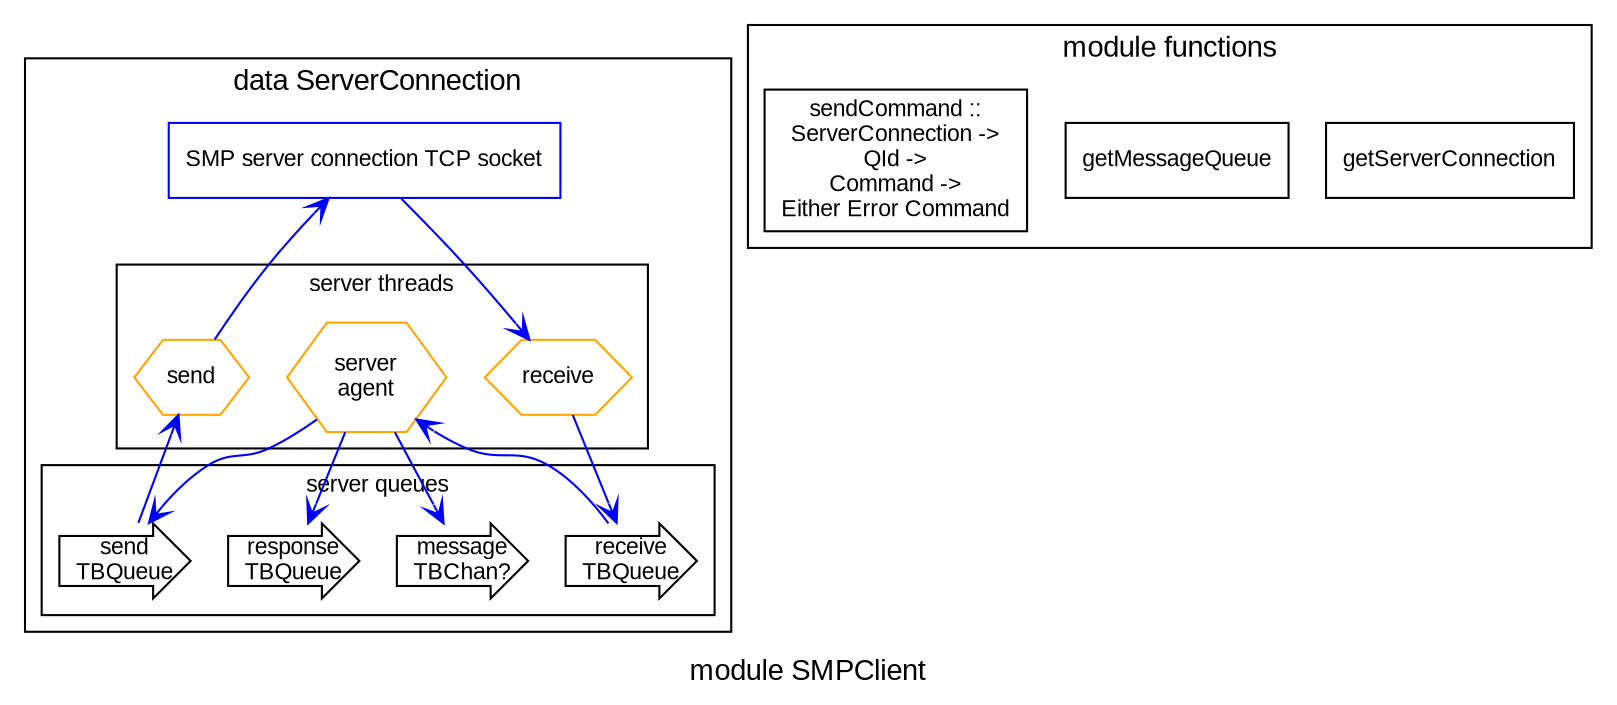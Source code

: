 digraph SMPClient {
  graph [fontname=arial]
  node [fontname=arial fontsize=11 shape=box]
  edge [fontname=arial fontsize=10 arrowhead=open arrowtail=open]

  label="module SMPClient"

  subgraph clusterServerConnection {
    label="data ServerConnection"
    sSock [label="SMP server connection TCP socket" color=blue]

    subgraph clusterServerThreads {
      graph [fontsize=11]
      label="server threads"
      node [shape=hexagon, color=orange]
      sRcv [label="receive"]
      sAgent [label="server\nagent"]
      sSnd [label="send"]
    }

    subgraph clusterServerQueues {
      graph [fontsize=11]
      label="server queues"
      sInq [shape=rarrow label="receive\nTBQueue"]
      sOutq [shape=rarrow label="send\nTBQueue"]
      sMsgq [shape=rarrow label="message\nTBChan?"]
      sResq [shape=rarrow label="response\nTBQueue"]
    }
  }

  subgraph clusterModuleFunctions {
    label="module functions"
    getServerConnection
    getMessageQueue [label="getMessageQueue"]
    execCommand [label="sendCommand ::\nServerConnection ->\nQId ->\nCommand ->\nEither Error Command"]
  }


  sSock -> sRcv -> sInq -> sAgent -> {sMsgq sResq sOutq} [color=blue]
  sOutq -> sSnd -> sSock [color=blue]
}